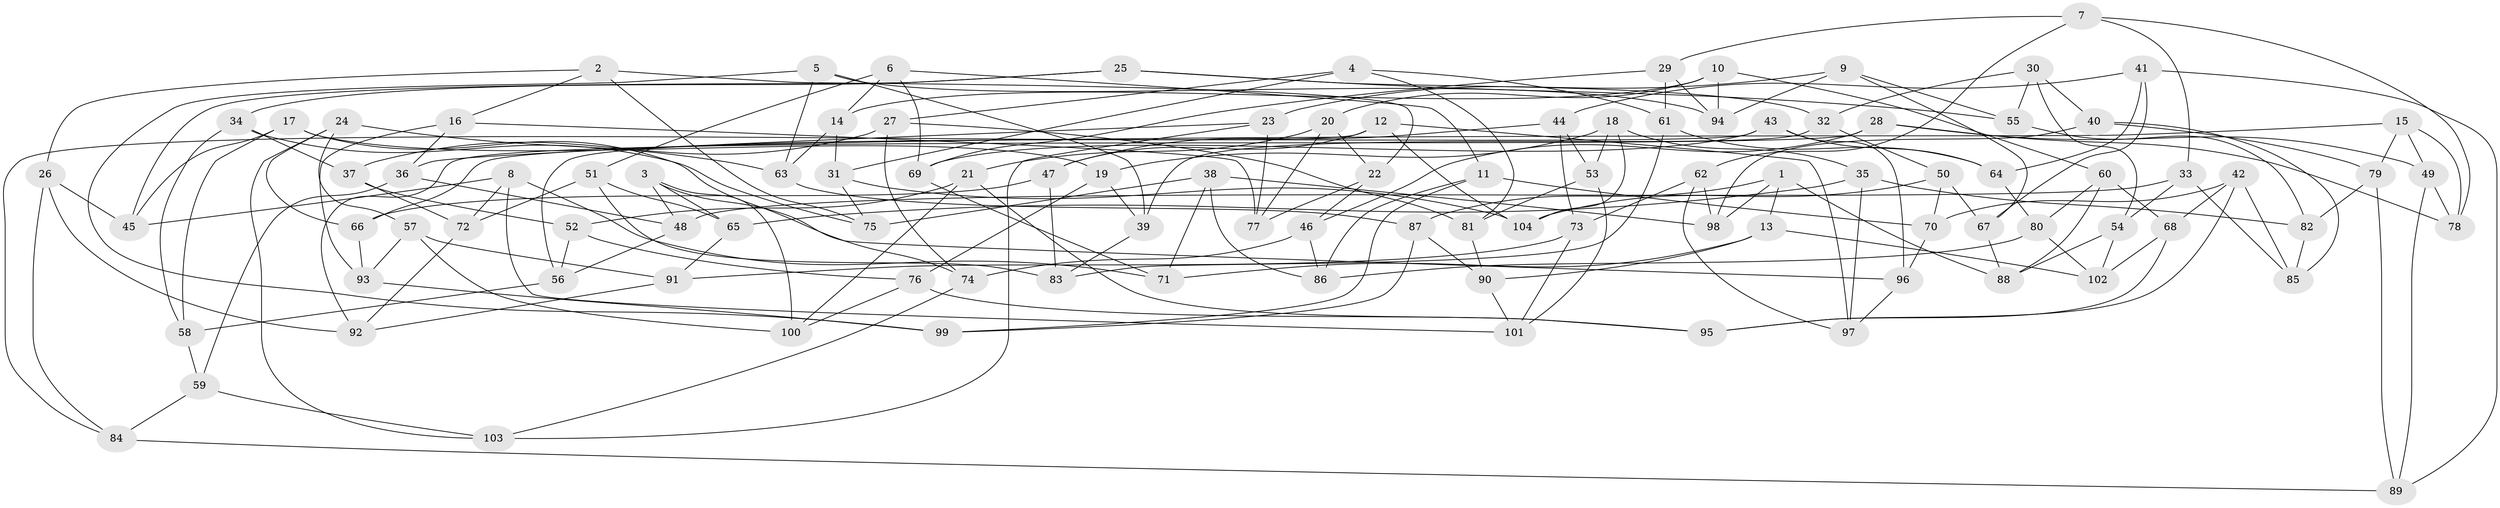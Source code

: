 // Generated by graph-tools (version 1.1) at 2025/50/03/09/25 03:50:53]
// undirected, 104 vertices, 208 edges
graph export_dot {
graph [start="1"]
  node [color=gray90,style=filled];
  1;
  2;
  3;
  4;
  5;
  6;
  7;
  8;
  9;
  10;
  11;
  12;
  13;
  14;
  15;
  16;
  17;
  18;
  19;
  20;
  21;
  22;
  23;
  24;
  25;
  26;
  27;
  28;
  29;
  30;
  31;
  32;
  33;
  34;
  35;
  36;
  37;
  38;
  39;
  40;
  41;
  42;
  43;
  44;
  45;
  46;
  47;
  48;
  49;
  50;
  51;
  52;
  53;
  54;
  55;
  56;
  57;
  58;
  59;
  60;
  61;
  62;
  63;
  64;
  65;
  66;
  67;
  68;
  69;
  70;
  71;
  72;
  73;
  74;
  75;
  76;
  77;
  78;
  79;
  80;
  81;
  82;
  83;
  84;
  85;
  86;
  87;
  88;
  89;
  90;
  91;
  92;
  93;
  94;
  95;
  96;
  97;
  98;
  99;
  100;
  101;
  102;
  103;
  104;
  1 -- 87;
  1 -- 13;
  1 -- 88;
  1 -- 98;
  2 -- 26;
  2 -- 22;
  2 -- 75;
  2 -- 16;
  3 -- 96;
  3 -- 65;
  3 -- 100;
  3 -- 48;
  4 -- 31;
  4 -- 61;
  4 -- 81;
  4 -- 27;
  5 -- 94;
  5 -- 63;
  5 -- 39;
  5 -- 99;
  6 -- 11;
  6 -- 14;
  6 -- 51;
  6 -- 69;
  7 -- 33;
  7 -- 62;
  7 -- 29;
  7 -- 78;
  8 -- 71;
  8 -- 45;
  8 -- 101;
  8 -- 72;
  9 -- 55;
  9 -- 23;
  9 -- 67;
  9 -- 94;
  10 -- 94;
  10 -- 20;
  10 -- 14;
  10 -- 60;
  11 -- 86;
  11 -- 99;
  11 -- 70;
  12 -- 84;
  12 -- 104;
  12 -- 47;
  12 -- 97;
  13 -- 102;
  13 -- 90;
  13 -- 71;
  14 -- 63;
  14 -- 31;
  15 -- 66;
  15 -- 78;
  15 -- 49;
  15 -- 79;
  16 -- 93;
  16 -- 36;
  16 -- 77;
  17 -- 58;
  17 -- 19;
  17 -- 74;
  17 -- 45;
  18 -- 19;
  18 -- 104;
  18 -- 53;
  18 -- 35;
  19 -- 76;
  19 -- 39;
  20 -- 22;
  20 -- 77;
  20 -- 21;
  21 -- 95;
  21 -- 52;
  21 -- 100;
  22 -- 46;
  22 -- 77;
  23 -- 77;
  23 -- 103;
  23 -- 36;
  24 -- 63;
  24 -- 103;
  24 -- 66;
  24 -- 57;
  25 -- 32;
  25 -- 45;
  25 -- 55;
  25 -- 34;
  26 -- 84;
  26 -- 92;
  26 -- 45;
  27 -- 81;
  27 -- 37;
  27 -- 74;
  28 -- 92;
  28 -- 49;
  28 -- 46;
  28 -- 78;
  29 -- 94;
  29 -- 69;
  29 -- 61;
  30 -- 54;
  30 -- 40;
  30 -- 32;
  30 -- 55;
  31 -- 75;
  31 -- 104;
  32 -- 39;
  32 -- 50;
  33 -- 85;
  33 -- 48;
  33 -- 54;
  34 -- 58;
  34 -- 75;
  34 -- 37;
  35 -- 97;
  35 -- 65;
  35 -- 82;
  36 -- 59;
  36 -- 48;
  37 -- 72;
  37 -- 52;
  38 -- 86;
  38 -- 75;
  38 -- 71;
  38 -- 98;
  39 -- 83;
  40 -- 85;
  40 -- 79;
  40 -- 98;
  41 -- 64;
  41 -- 44;
  41 -- 89;
  41 -- 67;
  42 -- 70;
  42 -- 85;
  42 -- 95;
  42 -- 68;
  43 -- 69;
  43 -- 96;
  43 -- 64;
  43 -- 56;
  44 -- 73;
  44 -- 47;
  44 -- 53;
  46 -- 86;
  46 -- 74;
  47 -- 83;
  47 -- 66;
  48 -- 56;
  49 -- 78;
  49 -- 89;
  50 -- 104;
  50 -- 70;
  50 -- 67;
  51 -- 72;
  51 -- 83;
  51 -- 65;
  52 -- 56;
  52 -- 76;
  53 -- 101;
  53 -- 81;
  54 -- 102;
  54 -- 88;
  55 -- 82;
  56 -- 58;
  57 -- 93;
  57 -- 91;
  57 -- 100;
  58 -- 59;
  59 -- 103;
  59 -- 84;
  60 -- 80;
  60 -- 88;
  60 -- 68;
  61 -- 83;
  61 -- 64;
  62 -- 97;
  62 -- 73;
  62 -- 98;
  63 -- 87;
  64 -- 80;
  65 -- 91;
  66 -- 93;
  67 -- 88;
  68 -- 95;
  68 -- 102;
  69 -- 71;
  70 -- 96;
  72 -- 92;
  73 -- 101;
  73 -- 91;
  74 -- 103;
  76 -- 95;
  76 -- 100;
  79 -- 89;
  79 -- 82;
  80 -- 86;
  80 -- 102;
  81 -- 90;
  82 -- 85;
  84 -- 89;
  87 -- 99;
  87 -- 90;
  90 -- 101;
  91 -- 92;
  93 -- 99;
  96 -- 97;
}
